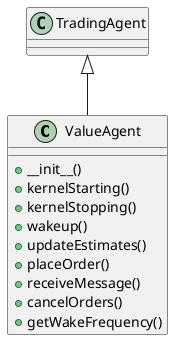 @startuml
class ValueAgent {
  + __init__()
  + kernelStarting()
  + kernelStopping()
  + wakeup()
  + updateEstimates()
  + placeOrder()
  + receiveMessage()
  + cancelOrders()
  + getWakeFrequency()
}
TradingAgent <|-- ValueAgent
@enduml